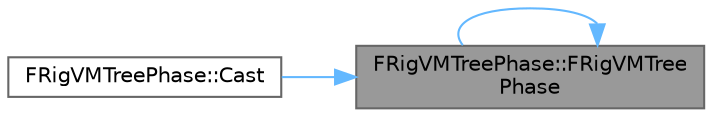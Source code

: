 digraph "FRigVMTreePhase::FRigVMTreePhase"
{
 // INTERACTIVE_SVG=YES
 // LATEX_PDF_SIZE
  bgcolor="transparent";
  edge [fontname=Helvetica,fontsize=10,labelfontname=Helvetica,labelfontsize=10];
  node [fontname=Helvetica,fontsize=10,shape=box,height=0.2,width=0.4];
  rankdir="RL";
  Node1 [id="Node000001",label="FRigVMTreePhase::FRigVMTree\lPhase",height=0.2,width=0.4,color="gray40", fillcolor="grey60", style="filled", fontcolor="black",tooltip=" "];
  Node1 -> Node1 [id="edge1_Node000001_Node000001",dir="back",color="steelblue1",style="solid",tooltip=" "];
  Node1 -> Node2 [id="edge2_Node000001_Node000002",dir="back",color="steelblue1",style="solid",tooltip=" "];
  Node2 [id="Node000002",label="FRigVMTreePhase::Cast",height=0.2,width=0.4,color="grey40", fillcolor="white", style="filled",URL="$d5/d7f/classFRigVMTreePhase.html#a84067b657f03b1b891c3f79e99df565f",tooltip=" "];
}
